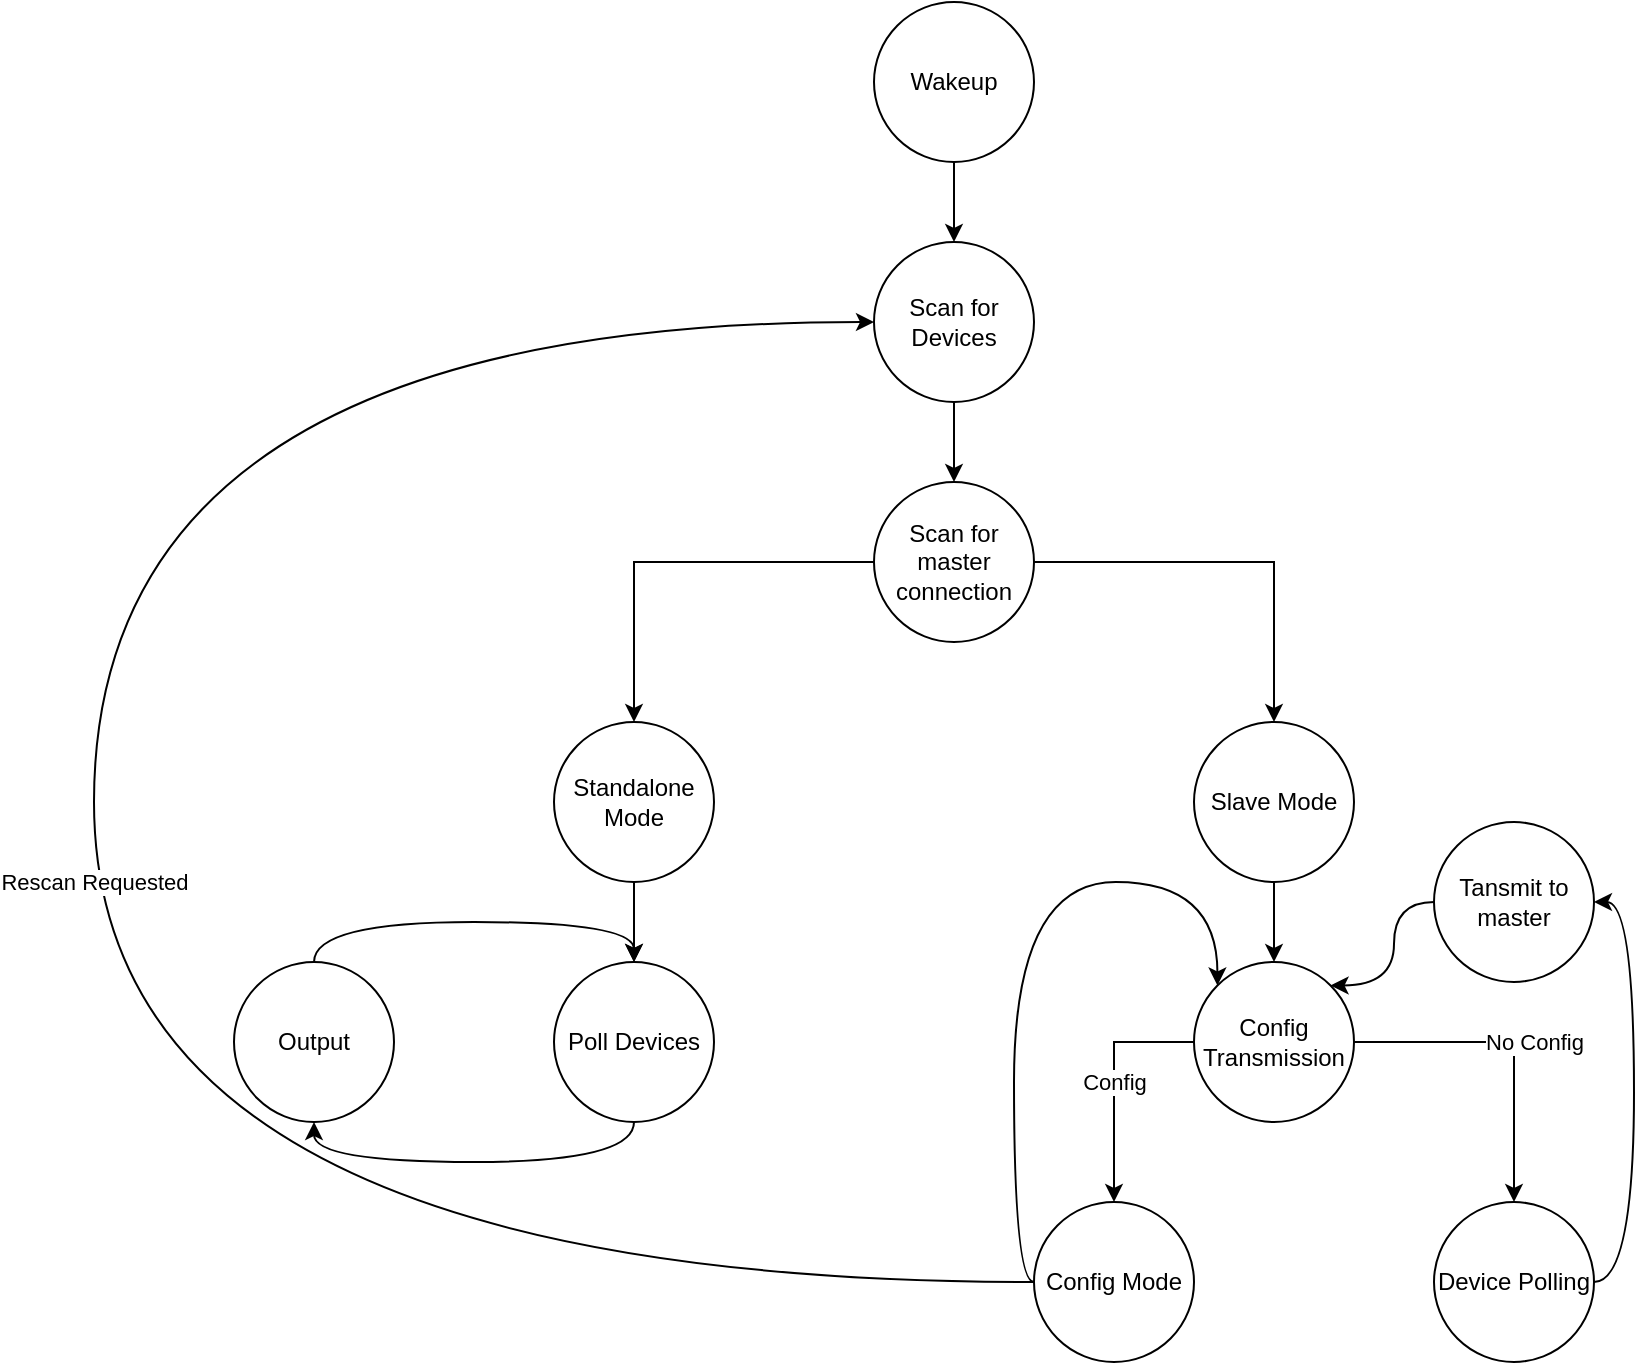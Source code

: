 <mxfile version="21.2.9" type="device">
  <diagram name="‫עמוד-1‬" id="5gKYuw3IehXZCxR-OftG">
    <mxGraphModel dx="2901" dy="1118" grid="1" gridSize="10" guides="1" tooltips="1" connect="1" arrows="1" fold="1" page="1" pageScale="1" pageWidth="827" pageHeight="1169" math="0" shadow="0">
      <root>
        <mxCell id="0" />
        <mxCell id="1" parent="0" />
        <mxCell id="hDRVIhOk30fAvh_qmpDP-36" style="edgeStyle=orthogonalEdgeStyle;rounded=0;orthogonalLoop=1;jettySize=auto;html=1;entryX=0.5;entryY=0;entryDx=0;entryDy=0;" edge="1" parent="1" source="hDRVIhOk30fAvh_qmpDP-33" target="hDRVIhOk30fAvh_qmpDP-34">
          <mxGeometry relative="1" as="geometry" />
        </mxCell>
        <mxCell id="hDRVIhOk30fAvh_qmpDP-33" value="Wakeup" style="ellipse;whiteSpace=wrap;html=1;aspect=fixed;" vertex="1" parent="1">
          <mxGeometry x="400" y="160" width="80" height="80" as="geometry" />
        </mxCell>
        <mxCell id="hDRVIhOk30fAvh_qmpDP-37" style="edgeStyle=orthogonalEdgeStyle;rounded=0;orthogonalLoop=1;jettySize=auto;html=1;entryX=0.5;entryY=0;entryDx=0;entryDy=0;" edge="1" parent="1" source="hDRVIhOk30fAvh_qmpDP-34" target="hDRVIhOk30fAvh_qmpDP-35">
          <mxGeometry relative="1" as="geometry" />
        </mxCell>
        <mxCell id="hDRVIhOk30fAvh_qmpDP-34" value="Scan for Devices" style="ellipse;whiteSpace=wrap;html=1;aspect=fixed;" vertex="1" parent="1">
          <mxGeometry x="400" y="280" width="80" height="80" as="geometry" />
        </mxCell>
        <mxCell id="hDRVIhOk30fAvh_qmpDP-40" style="edgeStyle=orthogonalEdgeStyle;rounded=0;orthogonalLoop=1;jettySize=auto;html=1;entryX=0.5;entryY=0;entryDx=0;entryDy=0;" edge="1" parent="1" source="hDRVIhOk30fAvh_qmpDP-35" target="hDRVIhOk30fAvh_qmpDP-38">
          <mxGeometry relative="1" as="geometry" />
        </mxCell>
        <mxCell id="hDRVIhOk30fAvh_qmpDP-41" style="edgeStyle=orthogonalEdgeStyle;rounded=0;orthogonalLoop=1;jettySize=auto;html=1;entryX=0.5;entryY=0;entryDx=0;entryDy=0;" edge="1" parent="1" source="hDRVIhOk30fAvh_qmpDP-35" target="hDRVIhOk30fAvh_qmpDP-39">
          <mxGeometry relative="1" as="geometry" />
        </mxCell>
        <mxCell id="hDRVIhOk30fAvh_qmpDP-35" value="Scan for master connection" style="ellipse;whiteSpace=wrap;html=1;aspect=fixed;" vertex="1" parent="1">
          <mxGeometry x="400" y="400" width="80" height="80" as="geometry" />
        </mxCell>
        <mxCell id="hDRVIhOk30fAvh_qmpDP-48" style="edgeStyle=orthogonalEdgeStyle;rounded=0;orthogonalLoop=1;jettySize=auto;html=1;entryX=0.5;entryY=0;entryDx=0;entryDy=0;" edge="1" parent="1" source="hDRVIhOk30fAvh_qmpDP-38" target="hDRVIhOk30fAvh_qmpDP-47">
          <mxGeometry relative="1" as="geometry" />
        </mxCell>
        <mxCell id="hDRVIhOk30fAvh_qmpDP-38" value="Slave Mode" style="ellipse;whiteSpace=wrap;html=1;aspect=fixed;" vertex="1" parent="1">
          <mxGeometry x="560" y="520" width="80" height="80" as="geometry" />
        </mxCell>
        <mxCell id="hDRVIhOk30fAvh_qmpDP-44" style="edgeStyle=orthogonalEdgeStyle;rounded=0;orthogonalLoop=1;jettySize=auto;html=1;entryX=0.5;entryY=0;entryDx=0;entryDy=0;" edge="1" parent="1" source="hDRVIhOk30fAvh_qmpDP-39" target="hDRVIhOk30fAvh_qmpDP-42">
          <mxGeometry relative="1" as="geometry" />
        </mxCell>
        <mxCell id="hDRVIhOk30fAvh_qmpDP-39" value="Standalone&lt;br&gt;Mode" style="ellipse;whiteSpace=wrap;html=1;aspect=fixed;" vertex="1" parent="1">
          <mxGeometry x="240" y="520" width="80" height="80" as="geometry" />
        </mxCell>
        <mxCell id="hDRVIhOk30fAvh_qmpDP-45" style="edgeStyle=orthogonalEdgeStyle;orthogonalLoop=1;jettySize=auto;html=1;exitX=0.5;exitY=1;exitDx=0;exitDy=0;entryX=0.5;entryY=1;entryDx=0;entryDy=0;curved=1;" edge="1" parent="1" source="hDRVIhOk30fAvh_qmpDP-42" target="hDRVIhOk30fAvh_qmpDP-43">
          <mxGeometry relative="1" as="geometry" />
        </mxCell>
        <mxCell id="hDRVIhOk30fAvh_qmpDP-42" value="Poll Devices" style="ellipse;whiteSpace=wrap;html=1;aspect=fixed;" vertex="1" parent="1">
          <mxGeometry x="240" y="640" width="80" height="80" as="geometry" />
        </mxCell>
        <mxCell id="hDRVIhOk30fAvh_qmpDP-46" style="edgeStyle=orthogonalEdgeStyle;orthogonalLoop=1;jettySize=auto;html=1;entryX=0.5;entryY=0;entryDx=0;entryDy=0;curved=1;" edge="1" parent="1" source="hDRVIhOk30fAvh_qmpDP-43" target="hDRVIhOk30fAvh_qmpDP-42">
          <mxGeometry relative="1" as="geometry">
            <Array as="points">
              <mxPoint x="120" y="620" />
              <mxPoint x="280" y="620" />
            </Array>
          </mxGeometry>
        </mxCell>
        <mxCell id="hDRVIhOk30fAvh_qmpDP-43" value="Output" style="ellipse;whiteSpace=wrap;html=1;aspect=fixed;" vertex="1" parent="1">
          <mxGeometry x="80" y="640" width="80" height="80" as="geometry" />
        </mxCell>
        <mxCell id="hDRVIhOk30fAvh_qmpDP-53" value="No Config" style="edgeStyle=orthogonalEdgeStyle;rounded=0;orthogonalLoop=1;jettySize=auto;html=1;entryX=0.5;entryY=0;entryDx=0;entryDy=0;" edge="1" parent="1" source="hDRVIhOk30fAvh_qmpDP-47" target="hDRVIhOk30fAvh_qmpDP-49">
          <mxGeometry y="10" relative="1" as="geometry">
            <mxPoint as="offset" />
          </mxGeometry>
        </mxCell>
        <mxCell id="hDRVIhOk30fAvh_qmpDP-54" value="Config" style="edgeStyle=orthogonalEdgeStyle;rounded=0;orthogonalLoop=1;jettySize=auto;html=1;entryX=0.5;entryY=0;entryDx=0;entryDy=0;" edge="1" parent="1" source="hDRVIhOk30fAvh_qmpDP-47" target="hDRVIhOk30fAvh_qmpDP-51">
          <mxGeometry relative="1" as="geometry">
            <Array as="points">
              <mxPoint x="520" y="680" />
            </Array>
          </mxGeometry>
        </mxCell>
        <mxCell id="hDRVIhOk30fAvh_qmpDP-47" value="Config Transmission" style="ellipse;whiteSpace=wrap;html=1;aspect=fixed;" vertex="1" parent="1">
          <mxGeometry x="560" y="640" width="80" height="80" as="geometry" />
        </mxCell>
        <mxCell id="hDRVIhOk30fAvh_qmpDP-57" style="edgeStyle=orthogonalEdgeStyle;orthogonalLoop=1;jettySize=auto;html=1;entryX=1;entryY=0.5;entryDx=0;entryDy=0;curved=1;" edge="1" parent="1" source="hDRVIhOk30fAvh_qmpDP-49" target="hDRVIhOk30fAvh_qmpDP-50">
          <mxGeometry relative="1" as="geometry">
            <Array as="points">
              <mxPoint x="780" y="800" />
              <mxPoint x="780" y="610" />
            </Array>
          </mxGeometry>
        </mxCell>
        <mxCell id="hDRVIhOk30fAvh_qmpDP-49" value="Device Polling" style="ellipse;whiteSpace=wrap;html=1;aspect=fixed;" vertex="1" parent="1">
          <mxGeometry x="680" y="760" width="80" height="80" as="geometry" />
        </mxCell>
        <mxCell id="hDRVIhOk30fAvh_qmpDP-58" style="edgeStyle=orthogonalEdgeStyle;orthogonalLoop=1;jettySize=auto;html=1;entryX=1;entryY=0;entryDx=0;entryDy=0;curved=1;" edge="1" parent="1" source="hDRVIhOk30fAvh_qmpDP-50" target="hDRVIhOk30fAvh_qmpDP-47">
          <mxGeometry relative="1" as="geometry" />
        </mxCell>
        <mxCell id="hDRVIhOk30fAvh_qmpDP-50" value="Tansmit to master" style="ellipse;whiteSpace=wrap;html=1;aspect=fixed;" vertex="1" parent="1">
          <mxGeometry x="680" y="570" width="80" height="80" as="geometry" />
        </mxCell>
        <mxCell id="hDRVIhOk30fAvh_qmpDP-56" value="Rescan Requested" style="edgeStyle=orthogonalEdgeStyle;orthogonalLoop=1;jettySize=auto;html=1;entryX=0;entryY=0.5;entryDx=0;entryDy=0;curved=1;" edge="1" parent="1" source="hDRVIhOk30fAvh_qmpDP-51" target="hDRVIhOk30fAvh_qmpDP-34">
          <mxGeometry relative="1" as="geometry">
            <Array as="points">
              <mxPoint x="10" y="800" />
              <mxPoint x="10" y="320" />
            </Array>
          </mxGeometry>
        </mxCell>
        <mxCell id="hDRVIhOk30fAvh_qmpDP-59" style="edgeStyle=orthogonalEdgeStyle;orthogonalLoop=1;jettySize=auto;html=1;entryX=0;entryY=0;entryDx=0;entryDy=0;curved=1;" edge="1" parent="1" source="hDRVIhOk30fAvh_qmpDP-51" target="hDRVIhOk30fAvh_qmpDP-47">
          <mxGeometry relative="1" as="geometry">
            <Array as="points">
              <mxPoint x="470" y="800" />
              <mxPoint x="470" y="600" />
              <mxPoint x="572" y="600" />
            </Array>
          </mxGeometry>
        </mxCell>
        <mxCell id="hDRVIhOk30fAvh_qmpDP-51" value="Config Mode" style="ellipse;whiteSpace=wrap;html=1;aspect=fixed;" vertex="1" parent="1">
          <mxGeometry x="480" y="760" width="80" height="80" as="geometry" />
        </mxCell>
      </root>
    </mxGraphModel>
  </diagram>
</mxfile>
